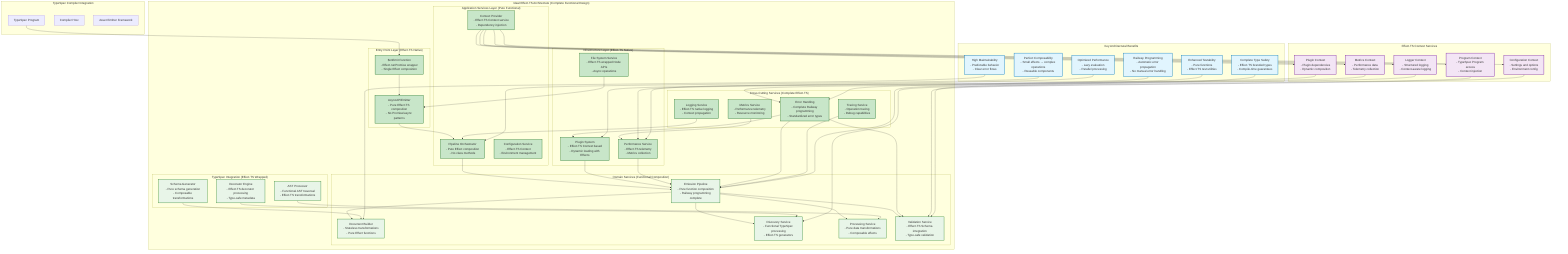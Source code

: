 graph TB
    subgraph "TypeSpec Compiler Integration"
        TypeSpecProgram[TypeSpec Program]
        CompilerHost[Compiler Host]
        AssetEmitter[Asset Emitter Framework]
    end

    subgraph "Ideal Effect.TS Architecture (Complete Functional Design)"
        subgraph "Entry Point Layer (Effect.TS Native)"
            MainEmitter[AsyncAPIEmitter<br/>- Pure Effect.TS composition<br/>- No Promise/async patterns]
            OnEmitFunction[$onEmit Function<br/>- Effect.runPromise wrapper<br/>- Single Effect composition]
        end

        subgraph "Application Services Layer (Pure Functional)"
            PipelineOrchestrator[Pipeline Orchestrator<br/>- Pure Effect composition<br/>- No class methods]
            ContextProvider[Context Provider<br/>- Effect.TS Context service<br/>- Dependency injection]
            ConfigurationService[Configuration Service<br/>- Effect.TS Context<br/>- Environment management]
        end

        subgraph "Domain Services (Functional Composition)"
            EmissionPipeline[Emission Pipeline<br/>- Pure function composition<br/>- Railway programming complete]
            DocumentBuilder[Document Builder<br/>- Stateless transformations<br/>- Pure Effect functions]
            DiscoveryService[Discovery Service<br/>- Functional TypeSpec processing<br/>- Effect.TS generators]
            ProcessingService[Processing Service<br/>- Pure data transformations<br/>- Composable effects]
            ValidationService[Validation Service<br/>- Effect.TS Schema integration<br/>- Type-safe validation]
        end

        subgraph "Infrastructure Layer (Effect.TS Native)"
            PluginSystem[Plugin System<br/>- Effect.TS Context based<br/>- Dynamic loading with Effects]
            PerformanceService[Performance Service<br/>- Effect.TS telemetry<br/>- Metrics collection]
            FileSystemService[File System Service<br/>- Effect.TS wrapped Node APIs<br/>- Async operations]
        end

        subgraph "Cross-Cutting Services (Complete Effect.TS)"
            ErrorHandling[Error Handling<br/>- Complete Railway programming<br/>- Standardized error types]
            LoggingService[Logging Service<br/>- Effect.TS native logging<br/>- Context propagation]
            MetricsService[Metrics Service<br/>- Performance telemetry<br/>- Resource monitoring]
            TracingService[Tracing Service<br/>- Operation tracing<br/>- Debug capabilities]
        end

        subgraph "TypeSpec Integration (Effect.TS Wrapped)"
            DecoratorEngine[Decorator Engine<br/>- Effect.TS decorator processing<br/>- Type-safe metadata]
            ASTProcessor[AST Processor<br/>- Functional AST traversal<br/>- Effect.TS transformations]
            SchemaGenerator[Schema Generator<br/>- Pure schema generation<br/>- Composable transformations]
        end
    end

    subgraph "Key Architectural Benefits"
        RailwayProgramming[Railway Programming<br/>- Automatic error propagation<br/>- No manual error handling]
        TypeSafety[Complete Type Safety<br/>- Effect.TS branded types<br/>- Compile-time guarantees]
        Composability[Perfect Composability<br/>- Small effects → complex operations<br/>- Reusable components]
        Performance[Optimized Performance<br/>- Lazy evaluation<br/>- Parallel processing]
        Testability[Enhanced Testability<br/>- Pure functions<br/>- Effect.TS test utilities]
        Maintainability[High Maintainability<br/>- Predictable behavior<br/>- Clear error flows]
    end

    subgraph "Effect.TS Context Services"
        ProgramContext[Program Context<br/>- TypeSpec Program access<br/>- Context injection]
        ConfigContext[Configuration Context<br/>- Settings and options<br/>- Environment config]
        LoggerContext[Logger Context<br/>- Structured logging<br/>- Context-aware logging]
        MetricsContext[Metrics Context<br/>- Performance data<br/>- Telemetry collection]
        PluginContext[Plugin Context<br/>- Plugin dependencies<br/>- Dynamic composition]
    end

    %% Primary flow connections
    TypeSpecProgram --> OnEmitFunction
    OnEmitFunction --> MainEmitter
    MainEmitter --> PipelineOrchestrator
    
    PipelineOrchestrator --> EmissionPipeline
    EmissionPipeline --> DocumentBuilder
    EmissionPipeline --> DiscoveryService
    EmissionPipeline --> ProcessingService
    EmissionPipeline --> ValidationService
    
    %% Infrastructure connections
    PluginSystem --> EmissionPipeline
    PerformanceService --> EmissionPipeline
    FileSystemService --> MainEmitter
    
    %% Cross-cutting service connections
    ErrorHandling --> EmissionPipeline
    ErrorHandling --> ValidationService
    ErrorHandling --> PluginSystem
    
    LoggingService --> PipelineOrchestrator
    MetricsService --> PerformanceService
    TracingService --> EmissionPipeline
    
    %% TypeSpec integration
    DecoratorEngine --> DiscoveryService
    ASTProcessor --> ProcessingService
    SchemaGenerator --> DocumentBuilder
    
    %% Context service injection
    ContextProvider --> ProgramContext
    ContextProvider --> ConfigContext
    ContextProvider --> LoggerContext
    ContextProvider --> MetricsContext
    ContextProvider --> PluginContext
    
    ProgramContext --> DiscoveryService
    ConfigContext --> ValidationService
    LoggerContext --> ErrorHandling
    MetricsContext --> PerformanceService
    PluginContext --> PluginSystem

    %% Benefit connections
    RailwayProgramming --> ErrorHandling
    TypeSafety --> ValidationService
    Composability --> PipelineOrchestrator
    Performance --> PerformanceService
    Testability --> EmissionPipeline
    Maintainability --> DocumentBuilder

    %% Styling for ideal architecture
    classDef effectComplete fill:#c8e6c9,stroke:#2e7d32,stroke-width:2px
    classDef functionalPure fill:#e8f5e8,stroke:#388e3c,stroke-width:2px
    classDef contextService fill:#f3e5f5,stroke:#7b1fa2,stroke-width:2px
    classDef benefit fill:#e1f5fe,stroke:#0277bd,stroke-width:2px
    
    class MainEmitter,OnEmitFunction,PipelineOrchestrator,ContextProvider,ConfigurationService effectComplete
    class EmissionPipeline,DocumentBuilder,DiscoveryService,ProcessingService,ValidationService functionalPure
    class PluginSystem,PerformanceService,FileSystemService,ErrorHandling,LoggingService,MetricsService,TracingService effectComplete
    class DecoratorEngine,ASTProcessor,SchemaGenerator functionalPure
    class ProgramContext,ConfigContext,LoggerContext,MetricsContext,PluginContext contextService
    class RailwayProgramming,TypeSafety,Composability,Performance,Testability,Maintainability benefit
